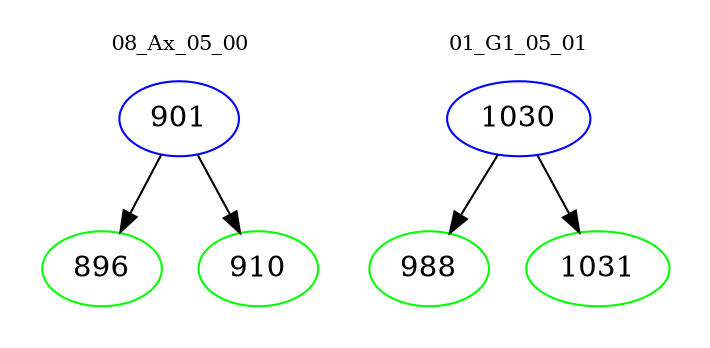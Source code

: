 digraph{
subgraph cluster_0 {
color = white
label = "08_Ax_05_00";
fontsize=10;
T0_901 [label="901", color="blue"]
T0_901 -> T0_896 [color="black"]
T0_896 [label="896", color="green"]
T0_901 -> T0_910 [color="black"]
T0_910 [label="910", color="green"]
}
subgraph cluster_1 {
color = white
label = "01_G1_05_01";
fontsize=10;
T1_1030 [label="1030", color="blue"]
T1_1030 -> T1_988 [color="black"]
T1_988 [label="988", color="green"]
T1_1030 -> T1_1031 [color="black"]
T1_1031 [label="1031", color="green"]
}
}
